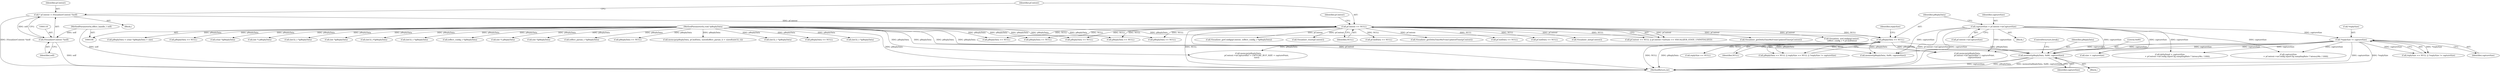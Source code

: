 digraph "0_Android_557bd7bfe6c4895faee09e46fc9b5304a956c8b7@API" {
"1000871" [label="(Call,memset(pReplyData, 0x80, captureSize))"];
"1000698" [label="(Call,pReplyData == NULL)"];
"1000112" [label="(MethodParameterIn,void *pReplyData)"];
"1000123" [label="(Call,pContext == NULL)"];
"1000115" [label="(Call,* pContext = (VisualizerContext *)self)"];
"1000117" [label="(Call,(VisualizerContext *)self)"];
"1000107" [label="(MethodParameterIn,effect_handle_t self)"];
"1000705" [label="(Call,*replySize != captureSize)"];
"1000691" [label="(Call,captureSize = pContext->mCaptureSize)"];
"1000223" [label="(Call,Visualizer_getConfig(pContext, (effect_config_t *)pReplyData))"];
"1000533" [label="(Call,(int32_t *)pReplyData)"];
"1000230" [label="(Call,Visualizer_reset(pContext))"];
"1000125" [label="(Identifier,NULL)"];
"1000271" [label="(Call,(int *)pReplyData)"];
"1000119" [label="(Identifier,self)"];
"1000706" [label="(Call,*replySize)"];
"1000236" [label="(Call,pReplyData == NULL)"];
"1000871" [label="(Call,memset(pReplyData, 0x80, captureSize))"];
"1000880" [label="(Call,pReplyData == NULL)"];
"1000115" [label="(Call,* pContext = (VisualizerContext *)self)"];
"1000323" [label="(Call,pCmdData == NULL)"];
"1000824" [label="(Call,size > captureSize)"];
"1000693" [label="(Call,pContext->mCaptureSize)"];
"1000117" [label="(Call,(VisualizerContext *)self)"];
"1000123" [label="(Call,pContext == NULL)"];
"1000703" [label="(Identifier,replySize)"];
"1000925" [label="(Call,Visualizer_getDeltaTimeMsFromUpdatedTime(pContext))"];
"1001050" [label="(Call,(int32_t*)pReplyData)"];
"1000560" [label="(Call,(int32_t *)pReplyData)"];
"1000225" [label="(Call,(effect_config_t *)pReplyData)"];
"1000159" [label="(Call,(int *) pReplyData)"];
"1000279" [label="(Call,pReplyData == NULL)"];
"1000314" [label="(Call,(int *)pReplyData)"];
"1000113" [label="(Block,)"];
"1000873" [label="(Literal,0x80)"];
"1000168" [label="(Call,pCmdData == NULL)"];
"1000691" [label="(Call,captureSize = pContext->mCaptureSize)"];
"1000372" [label="(Call,(effect_param_t *)pReplyData)"];
"1000498" [label="(Call,pCmdData == NULL)"];
"1000875" [label="(ControlStructure,break;)"];
"1000699" [label="(Identifier,pReplyData)"];
"1000515" [label="(Call,pReplyData == NULL)"];
"1000361" [label="(Call,memcpy(pReplyData, pCmdData, sizeof(effect_param_t) + sizeof(uint32_t)))"];
"1000779" [label="(Call,deltaSmpl = captureSize\n                        + pContext->mConfig.inputCfg.samplingRate * latencyMs / 1000)"];
"1000698" [label="(Call,pReplyData == NULL)"];
"1000872" [label="(Identifier,pReplyData)"];
"1000162" [label="(Call,Visualizer_init(pContext))"];
"1000597" [label="(Call,(int32_t *)pReplyData)"];
"1000124" [label="(Identifier,pContext)"];
"1000337" [label="(Call,pReplyData == NULL)"];
"1000708" [label="(Identifier,captureSize)"];
"1000705" [label="(Call,*replySize != captureSize)"];
"1000702" [label="(Call,replySize == NULL)"];
"1000678" [label="(Call,(int32_t *)pReplyData)"];
"1000874" [label="(Identifier,captureSize)"];
"1000689" [label="(Block,)"];
"1000870" [label="(Block,)"];
"1000700" [label="(Identifier,NULL)"];
"1000841" [label="(Call,pReplyData = (char *)pReplyData + size)"];
"1000107" [label="(MethodParameterIn,effect_handle_t self)"];
"1000831" [label="(Call,memcpy(pReplyData,\n                           pContext->mCaptureBuf + CAPTURE_BUF_SIZE + capturePoint,\n                           size))"];
"1000122" [label="(Call,pContext == NULL || pContext->mState == VISUALIZER_STATE_UNINITIALIZED)"];
"1000207" [label="(Call,pReplyData == NULL)"];
"1000177" [label="(Call,pReplyData == NULL)"];
"1000844" [label="(Call,(char *)pReplyData)"];
"1000116" [label="(Identifier,pContext)"];
"1000195" [label="(Call,(int *) pReplyData)"];
"1000723" [label="(Call,Visualizer_getDeltaTimeMsFromUpdatedTime(pContext))"];
"1000701" [label="(Call,replySize == NULL || *replySize != captureSize)"];
"1000198" [label="(Call,Visualizer_setConfig(pContext,\n (effect_config_t *) pCmdData))"];
"1000697" [label="(Call,pReplyData == NULL || replySize == NULL || *replySize != captureSize)"];
"1000755" [label="(Call,memset(pReplyData, 0x80, captureSize))"];
"1000854" [label="(Call,memcpy(pReplyData,\n                       pContext->mCaptureBuf + capturePoint,\n                       captureSize))"];
"1001120" [label="(MethodReturn,int)"];
"1000781" [label="(Call,captureSize\n                        + pContext->mConfig.inputCfg.samplingRate * latencyMs / 1000)"];
"1000141" [label="(Call,pReplyData == NULL)"];
"1000112" [label="(MethodParameterIn,void *pReplyData)"];
"1000128" [label="(Identifier,pContext)"];
"1000692" [label="(Identifier,captureSize)"];
"1000871" -> "1000870"  [label="AST: "];
"1000871" -> "1000874"  [label="CFG: "];
"1000872" -> "1000871"  [label="AST: "];
"1000873" -> "1000871"  [label="AST: "];
"1000874" -> "1000871"  [label="AST: "];
"1000875" -> "1000871"  [label="CFG: "];
"1000871" -> "1001120"  [label="DDG: captureSize"];
"1000871" -> "1001120"  [label="DDG: pReplyData"];
"1000871" -> "1001120"  [label="DDG: memset(pReplyData, 0x80, captureSize)"];
"1000698" -> "1000871"  [label="DDG: pReplyData"];
"1000112" -> "1000871"  [label="DDG: pReplyData"];
"1000705" -> "1000871"  [label="DDG: captureSize"];
"1000691" -> "1000871"  [label="DDG: captureSize"];
"1000698" -> "1000697"  [label="AST: "];
"1000698" -> "1000700"  [label="CFG: "];
"1000699" -> "1000698"  [label="AST: "];
"1000700" -> "1000698"  [label="AST: "];
"1000703" -> "1000698"  [label="CFG: "];
"1000697" -> "1000698"  [label="CFG: "];
"1000698" -> "1001120"  [label="DDG: NULL"];
"1000698" -> "1001120"  [label="DDG: pReplyData"];
"1000698" -> "1000697"  [label="DDG: pReplyData"];
"1000698" -> "1000697"  [label="DDG: NULL"];
"1000112" -> "1000698"  [label="DDG: pReplyData"];
"1000123" -> "1000698"  [label="DDG: NULL"];
"1000698" -> "1000702"  [label="DDG: NULL"];
"1000698" -> "1000755"  [label="DDG: pReplyData"];
"1000698" -> "1000831"  [label="DDG: pReplyData"];
"1000698" -> "1000854"  [label="DDG: pReplyData"];
"1000112" -> "1000106"  [label="AST: "];
"1000112" -> "1001120"  [label="DDG: pReplyData"];
"1000112" -> "1000141"  [label="DDG: pReplyData"];
"1000112" -> "1000159"  [label="DDG: pReplyData"];
"1000112" -> "1000177"  [label="DDG: pReplyData"];
"1000112" -> "1000195"  [label="DDG: pReplyData"];
"1000112" -> "1000207"  [label="DDG: pReplyData"];
"1000112" -> "1000225"  [label="DDG: pReplyData"];
"1000112" -> "1000236"  [label="DDG: pReplyData"];
"1000112" -> "1000271"  [label="DDG: pReplyData"];
"1000112" -> "1000279"  [label="DDG: pReplyData"];
"1000112" -> "1000314"  [label="DDG: pReplyData"];
"1000112" -> "1000337"  [label="DDG: pReplyData"];
"1000112" -> "1000361"  [label="DDG: pReplyData"];
"1000112" -> "1000372"  [label="DDG: pReplyData"];
"1000112" -> "1000515"  [label="DDG: pReplyData"];
"1000112" -> "1000533"  [label="DDG: pReplyData"];
"1000112" -> "1000560"  [label="DDG: pReplyData"];
"1000112" -> "1000597"  [label="DDG: pReplyData"];
"1000112" -> "1000678"  [label="DDG: pReplyData"];
"1000112" -> "1000755"  [label="DDG: pReplyData"];
"1000112" -> "1000831"  [label="DDG: pReplyData"];
"1000112" -> "1000841"  [label="DDG: pReplyData"];
"1000112" -> "1000844"  [label="DDG: pReplyData"];
"1000112" -> "1000854"  [label="DDG: pReplyData"];
"1000112" -> "1000880"  [label="DDG: pReplyData"];
"1000112" -> "1001050"  [label="DDG: pReplyData"];
"1000123" -> "1000122"  [label="AST: "];
"1000123" -> "1000125"  [label="CFG: "];
"1000124" -> "1000123"  [label="AST: "];
"1000125" -> "1000123"  [label="AST: "];
"1000128" -> "1000123"  [label="CFG: "];
"1000122" -> "1000123"  [label="CFG: "];
"1000123" -> "1001120"  [label="DDG: NULL"];
"1000123" -> "1001120"  [label="DDG: pContext"];
"1000123" -> "1000122"  [label="DDG: pContext"];
"1000123" -> "1000122"  [label="DDG: NULL"];
"1000115" -> "1000123"  [label="DDG: pContext"];
"1000123" -> "1000141"  [label="DDG: NULL"];
"1000123" -> "1000162"  [label="DDG: pContext"];
"1000123" -> "1000168"  [label="DDG: NULL"];
"1000123" -> "1000198"  [label="DDG: pContext"];
"1000123" -> "1000207"  [label="DDG: NULL"];
"1000123" -> "1000223"  [label="DDG: pContext"];
"1000123" -> "1000230"  [label="DDG: pContext"];
"1000123" -> "1000236"  [label="DDG: NULL"];
"1000123" -> "1000279"  [label="DDG: NULL"];
"1000123" -> "1000323"  [label="DDG: NULL"];
"1000123" -> "1000498"  [label="DDG: NULL"];
"1000123" -> "1000723"  [label="DDG: pContext"];
"1000123" -> "1000880"  [label="DDG: NULL"];
"1000123" -> "1000925"  [label="DDG: pContext"];
"1000115" -> "1000113"  [label="AST: "];
"1000115" -> "1000117"  [label="CFG: "];
"1000116" -> "1000115"  [label="AST: "];
"1000117" -> "1000115"  [label="AST: "];
"1000124" -> "1000115"  [label="CFG: "];
"1000115" -> "1001120"  [label="DDG: (VisualizerContext *)self"];
"1000117" -> "1000115"  [label="DDG: self"];
"1000117" -> "1000119"  [label="CFG: "];
"1000118" -> "1000117"  [label="AST: "];
"1000119" -> "1000117"  [label="AST: "];
"1000117" -> "1001120"  [label="DDG: self"];
"1000107" -> "1000117"  [label="DDG: self"];
"1000107" -> "1000106"  [label="AST: "];
"1000107" -> "1001120"  [label="DDG: self"];
"1000705" -> "1000701"  [label="AST: "];
"1000705" -> "1000708"  [label="CFG: "];
"1000706" -> "1000705"  [label="AST: "];
"1000708" -> "1000705"  [label="AST: "];
"1000701" -> "1000705"  [label="CFG: "];
"1000705" -> "1001120"  [label="DDG: captureSize"];
"1000705" -> "1001120"  [label="DDG: *replySize"];
"1000705" -> "1000701"  [label="DDG: *replySize"];
"1000705" -> "1000701"  [label="DDG: captureSize"];
"1000691" -> "1000705"  [label="DDG: captureSize"];
"1000705" -> "1000755"  [label="DDG: captureSize"];
"1000705" -> "1000779"  [label="DDG: captureSize"];
"1000705" -> "1000781"  [label="DDG: captureSize"];
"1000705" -> "1000824"  [label="DDG: captureSize"];
"1000705" -> "1000854"  [label="DDG: captureSize"];
"1000691" -> "1000689"  [label="AST: "];
"1000691" -> "1000693"  [label="CFG: "];
"1000692" -> "1000691"  [label="AST: "];
"1000693" -> "1000691"  [label="AST: "];
"1000699" -> "1000691"  [label="CFG: "];
"1000691" -> "1001120"  [label="DDG: pContext->mCaptureSize"];
"1000691" -> "1001120"  [label="DDG: captureSize"];
"1000691" -> "1000755"  [label="DDG: captureSize"];
"1000691" -> "1000779"  [label="DDG: captureSize"];
"1000691" -> "1000781"  [label="DDG: captureSize"];
"1000691" -> "1000824"  [label="DDG: captureSize"];
"1000691" -> "1000854"  [label="DDG: captureSize"];
}
